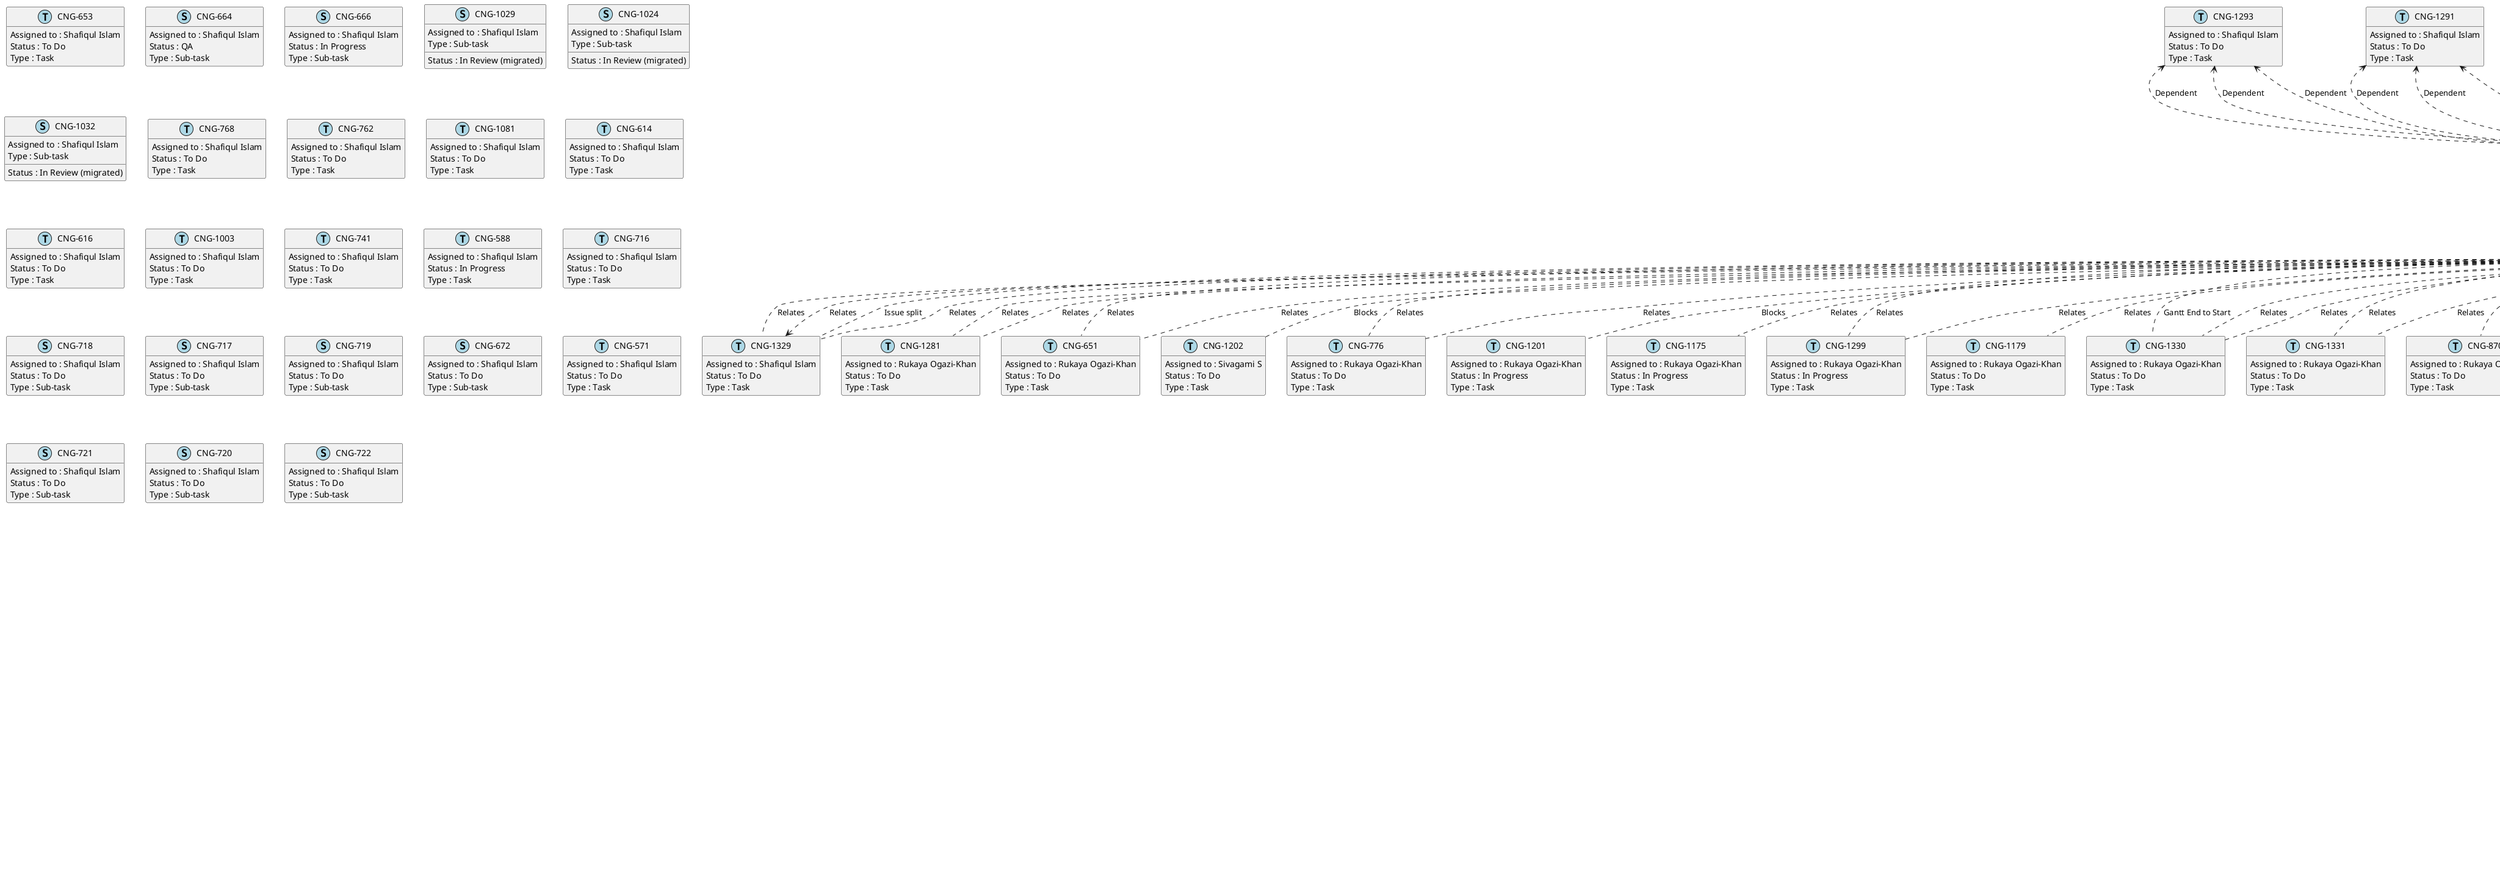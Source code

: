 @startuml
'https://plantuml.com/class-diagram

' GENERATE CLASS DIAGRAM ===========
' Generated at    : Mon Apr 15 12:46:43 CEST 2024

hide empty members

legend
Jira Ticket Status
----
(QA) : 4
(IN UAT) : 1
(In Review (migrated)) : 3
(To Do) : 98
(Dev Review) : 3
(In Work) : 1
(Under Investigation) : 1
(UAT) : 1
(In Progress) : 31
(On Hold / Monitoring) : 1
----
Jira Ticket Types
----
(Risks) : 4
(Task) : 97
(Issue) : 1
(Work Request) : 1
(Bug) : 4
(Sub-task) : 23
(Story) : 13
(New Feature) : 1
end legend


' Tickets =======
class "CNG-1163" << (T,lightblue) >> {
  Assigned to : Shafiqul Islam
  Status : To Do
  Type : Task
}

class "CNG-1281" << (T,lightblue) >> {
  Assigned to : Rukaya Ogazi-Khan
  Status : To Do
  Type : Task
}

class "CNG-385" << (T,lightblue) >> {
  Assigned to : Shafiqul Islam
  Status : To Do
  Type : Task
}

class "CNG-55" << (S,lightgreen) >> {
  Assigned to : Shafiqul Islam
  Status : To Do
  Type : Story
}

class "CNG-1329" << (T,lightblue) >> {
  Assigned to : Shafiqul Islam
  Status : To Do
  Type : Task
}

class "CNG-1208" << (T,lightblue) >> {
  Assigned to : Shafiqul Islam
  Status : To Do
  Type : Task
}

class "CNG-651" << (T,lightblue) >> {
  Assigned to : Rukaya Ogazi-Khan
  Status : To Do
  Type : Task
}

class "CNG-653" << (T,lightblue) >> {
  Assigned to : Shafiqul Islam
  Status : To Do
  Type : Task
}

class "CNG-1202" << (T,lightblue) >> {
  Assigned to : Sivagami S
  Status : To Do
  Type : Task
}

class "CNG-1203" << (S,lightblue) >> {
  Assigned to : Shafiqul Islam
  Status : In Progress
  Type : Sub-task
}

class "CNG-773" << (T,lightblue) >> {
  Assigned to : Merin Joseph
  Status : In Progress
  Type : Task
}

class "CNG-655" << (N,lightgreen) >> {
  Status : To Do
  Type : New Feature
}

class "CNG-776" << (T,lightblue) >> {
  Assigned to : Rukaya Ogazi-Khan
  Status : To Do
  Type : Task
}

class "CNG-1289" << (T,lightblue) >> {
  Status : To Do
  Type : Task
}

class "CNG-1201" << (T,lightblue) >> {
  Assigned to : Rukaya Ogazi-Khan
  Status : In Progress
  Type : Task
}

class "CNG-415" << (T,lightblue) >> {
  Assigned to : Shafiqul Islam
  Status : To Do
  Type : Task
}

class "CNG-536" << (B,red) >> {
  Assigned to : Sulafa Malik
  Status : IN UAT
  Type : Bug
}

class "CNG-1175" << (T,lightblue) >> {
  Assigned to : Rukaya Ogazi-Khan
  Status : In Progress
  Type : Task
}

class "CNG-1293" << (T,lightblue) >> {
  Assigned to : Shafiqul Islam
  Status : To Do
  Type : Task
}

class "CNG-1173" << (S,lightblue) >> {
  Status : To Do
  Type : Sub-task
}

class "CNG-1291" << (T,lightblue) >> {
  Assigned to : Shafiqul Islam
  Status : To Do
  Type : Task
}

class "CNG-393" << (S,lightgreen) >> {
  Assigned to : Deepak Ingwale
  Status : In Progress
  Type : Story
}

class "CNG-1292" << (T,lightblue) >> {
  Assigned to : Shafiqul Islam
  Status : To Do
  Type : Task
}

class "CNG-395" << (T,lightblue) >> {
  Assigned to : Merin Joseph
  Status : QA
  Type : Task
}

class "CNG-1290" << (T,lightblue) >> {
  Assigned to : Shafiqul Islam
  Status : To Do
  Type : Task
}

class "CNG-67" << (S,lightgreen) >> {
  Assigned to : Jon Funnell
  Status : To Do
  Type : Story
}

class "CNG-707" << (S,lightgreen) >> {
  Assigned to : Anand Dixit
  Status : To Do
  Type : Story
}

class "CNG-664" << (S,lightblue) >> {
  Assigned to : Shafiqul Islam
  Status : QA
  Type : Sub-task
}

class "CNG-300" << (T,lightblue) >> {
  Assigned to : Shafiqul Islam
  Status : To Do
  Type : Task
}

class "CNG-388" << (S,lightgreen) >> {
  Assigned to : Sushant Khandelwal
  Status : In Progress
  Type : Story
}

class "CNG-666" << (S,lightblue) >> {
  Assigned to : Shafiqul Islam
  Status : In Progress
  Type : Sub-task
}

class "CNG-1299" << (T,lightblue) >> {
  Assigned to : Rukaya Ogazi-Khan
  Status : In Progress
  Type : Task
}

class "CNG-269" << (S,lightgreen) >> {
  Assigned to : Abdul Kader Nabil
  Status : Dev Review
  Type : Story
}

class "CNG-1179" << (T,lightblue) >> {
  Assigned to : Rukaya Ogazi-Khan
  Status : To Do
  Type : Task
}

class "CNG-1330" << (T,lightblue) >> {
  Assigned to : Rukaya Ogazi-Khan
  Status : To Do
  Type : Task
}

class "CNG-700" << (T,lightblue) >> {
  Assigned to : Shafiqul Islam
  Status : To Do
  Type : Task
}

class "CNG-1331" << (T,lightblue) >> {
  Assigned to : Rukaya Ogazi-Khan
  Status : To Do
  Type : Task
}

class "CNG-999" << (T,lightblue) >> {
  Assigned to : Amreen Fathima
  Status : QA
  Type : Task
}

class "CNG-1309" << (T,lightblue) >> {
  Assigned to : Shafiqul Islam
  Status : To Do
  Type : Task
}

class "CNG-518" << (T,lightblue) >> {
  Assigned to : Shafiqul Islam
  Status : UAT
  Type : Task
}

class "CNG-1308" << (T,lightblue) >> {
  Assigned to : Shafiqul Islam
  Status : To Do
  Type : Task
}

class "CNG-917" << (T,lightblue) >> {
  Assigned to : Shafiqul Islam
  Status : To Do
  Type : Task
}

class "CNG-871" << (T,lightblue) >> {
  Assigned to : Shafiqul Islam
  Status : To Do
  Type : Task
}

class "CNG-870" << (T,lightblue) >> {
  Assigned to : Rukaya Ogazi-Khan
  Status : To Do
  Type : Task
}

class "CNG-1029" << (S,lightblue) >> {
  Assigned to : Shafiqul Islam
  Status : In Review (migrated)
  Type : Sub-task
}

class "CNG-994" << (R,red) >> {
  Assigned to : Shafiqul Islam
  Status : To Do
  Type : Risks
}

class "CNG-873" << (T,lightblue) >> {
  Assigned to : Paolo Brunasti
  Status : In Progress
  Type : Task
}

class "CNG-1301" << (T,lightblue) >> {
  Assigned to : Rukaya Ogazi-Khan
  Status : To Do
  Type : Task
}

class "CNG-996" << (R,red) >> {
  Assigned to : Shafiqul Islam
  Status : To Do
  Type : Risks
}

class "CNG-1024" << (S,lightblue) >> {
  Assigned to : Shafiqul Islam
  Status : In Review (migrated)
  Type : Sub-task
}

class "CNG-995" << (R,red) >> {
  Assigned to : Shafiqul Islam
  Status : To Do
  Type : Risks
}

class "CNG-1300" << (T,lightblue) >> {
  Assigned to : Dileep
  Status : In Progress
  Type : Task
}

class "CNG-1385" << (T,lightblue) >> {
  Assigned to : Dileep
  Status : To Do
  Type : Task
}

class "CNG-997" << (R,red) >> {
  Assigned to : Shafiqul Islam
  Status : To Do
  Type : Risks
}

class "CNG-1032" << (S,lightblue) >> {
  Assigned to : Shafiqul Islam
  Status : In Review (migrated)
  Type : Sub-task
}

class "CNG-768" << (T,lightblue) >> {
  Assigned to : Shafiqul Islam
  Status : To Do
  Type : Task
}

class "CNG-647" << (T,lightblue) >> {
  Assigned to : Shafiqul Islam
  Status : To Do
  Type : Task
}

class "CNG-529" << (T,lightblue) >> {
  Assigned to : Rukaya Ogazi-Khan
  Status : To Do
  Type : Task
}

class "CNG-407" << (B,red) >> {
  Assigned to : Shafiqul Islam
  Status : On Hold / Monitoring
  Type : Bug
}

class "CNG-1318" << (T,lightblue) >> {
  Assigned to : BharathKum Sarangarajan
  Status : To Do
  Type : Task
}

class "CNG-48" << (S,lightgreen) >> {
  Assigned to : Nigel Hassett
  Status : To Do
  Type : Story
}

class "CNG-1316" << (T,lightblue) >> {
  Status : To Do
  Type : Task
}

class "CNG-760" << (T,lightblue) >> {
  Assigned to : Shafiqul Islam
  Status : In Progress
  Type : Task
}

class "CNG-367" << (B,red) >> {
  Assigned to : Shafiqul Islam
  Status : In Work
  Type : Bug
}

class "CNG-1279" << (T,lightblue) >> {
  Assigned to : Rukaya Ogazi-Khan
  Status : To Do
  Type : Task
}

class "CNG-762" << (T,lightblue) >> {
  Assigned to : Shafiqul Islam
  Status : To Do
  Type : Task
}

class "CNG-1310" << (T,lightblue) >> {
  Assigned to : Shafiqul Islam
  Status : To Do
  Type : Task
}

class "CNG-1156" << (T,lightblue) >> {
  Assigned to : Rukaya Ogazi-Khan
  Status : To Do
  Type : Task
}

class "CNG-1154" << (T,lightblue) >> {
  Assigned to : Rukaya Ogazi-Khan
  Status : To Do
  Type : Task
}

class "CNG-887" << (B,red) >> {
  Assigned to : Riti Agarwal
  Status : Under Investigation
  Type : Bug
}

class "CNG-1361" << (T,lightblue) >> {
  Status : In Progress
  Type : Task
}

class "CNG-1360" << (T,lightblue) >> {
  Assigned to : Dileep
  Status : In Progress
  Type : Task
}

class "CNG-1081" << (T,lightblue) >> {
  Assigned to : Shafiqul Islam
  Status : To Do
  Type : Task
}

class "CNG-90" << (S,lightgreen) >> {
  Assigned to : Merin Joseph
  Status : QA
  Type : Story
}

class "CNG-615" << (T,lightblue) >> {
  Assigned to : Shafiqul Islam
  Status : To Do
  Type : Task
}

class "CNG-339" << (T,lightblue) >> {
  Assigned to : Abinaya Arumugasamy
  Status : Dev Review
  Type : Task
}

class "CNG-614" << (T,lightblue) >> {
  Assigned to : Shafiqul Islam
  Status : To Do
  Type : Task
}

class "CNG-616" << (T,lightblue) >> {
  Assigned to : Shafiqul Islam
  Status : To Do
  Type : Task
}

class "CNG-739" << (T,lightblue) >> {
  Assigned to : Shafiqul Islam
  Status : To Do
  Type : Task
}

class "CNG-1008" << (T,lightblue) >> {
  Status : To Do
  Type : Task
}

class "CNG-697" << (T,lightblue) >> {
  Assigned to : Shafiqul Islam
  Status : In Progress
  Type : Task
}

class "CNG-696" << (T,lightblue) >> {
  Assigned to : Shafiqul Islam
  Status : In Progress
  Type : Task
}

class "CNG-850" << (T,lightblue) >> {
  Status : To Do
  Type : Task
}

class "CNG-1003" << (T,lightblue) >> {
  Assigned to : Shafiqul Islam
  Status : To Do
  Type : Task
}

class "CNG-1363" << (T,lightblue) >> {
  Status : To Do
  Type : Task
}

class "CNG-733" << (T,lightblue) >> {
  Assigned to : Shafiqul Islam
  Status : In Progress
  Type : Task
}

class "CNG-975" << (T,lightblue) >> {
  Assigned to : Anand Jajoo
  Status : In Progress
  Type : Task
}

class "CNG-1010" << (I,orange) >> {
  Assigned to : Shafiqul Islam
  Status : To Do
  Type : Issue
}

class "CNG-590" << (S,lightblue) >> {
  Assigned to : Shafiqul Islam
  Status : To Do
  Type : Sub-task
}

class "CNG-591" << (S,lightblue) >> {
  Assigned to : Shafiqul Islam
  Status : To Do
  Type : Sub-task
}

class "CNG-626" << (T,lightblue) >> {
  Assigned to : Shafiqul Islam
  Status : To Do
  Type : Task
}

class "CNG-902" << (T,lightblue) >> {
  Assigned to : Rukaya Ogazi-Khan
  Status : To Do
  Type : Task
}

class "CNG-506" << (T,lightblue) >> {
  Status : To Do
  Type : Task
}

class "CNG-508" << (T,lightblue) >> {
  Assigned to : Rukaya Ogazi-Khan
  Status : To Do
  Type : Task
}

class "CNG-906" << (T,lightblue) >> {
  Assigned to : Rukaya Ogazi-Khan
  Status : To Do
  Type : Task
}

class "CNG-981" << (T,lightblue) >> {
  Status : In Progress
  Type : Task
}

class "CNG-1017" << (T,lightblue) >> {
  Assigned to : Shafiqul Islam
  Status : To Do
  Type : Task
}

class "CNG-1378" << (T,lightblue) >> {
  Status : To Do
  Type : Task
}

class "CNG-741" << (T,lightblue) >> {
  Assigned to : Shafiqul Islam
  Status : To Do
  Type : Task
}

class "CNG-740" << (T,lightblue) >> {
  Assigned to : Shafiqul Islam
  Status : To Do
  Type : Task
}

class "CNG-589" << (S,lightblue) >> {
  Assigned to : Shafiqul Islam
  Status : In Progress
  Type : Sub-task
}

class "CNG-984" << (T,lightblue) >> {
  Status : To Do
  Type : Task
}

class "CNG-588" << (T,lightblue) >> {
  Assigned to : Shafiqul Islam
  Status : In Progress
  Type : Task
}

class "CNG-624" << (T,lightblue) >> {
  Assigned to : Anand Dixit
  Status : To Do
  Type : Task
}

class "CNG-986" << (W,lightblue) >> {
  Assigned to : Shafiqul Islam
  Status : To Do
  Type : Work Request
}

class "CNG-865" << (T,lightblue) >> {
  Assigned to : Nigel Hassett
  Status : To Do
  Type : Task
}

class "CNG-1186" << (T,lightblue) >> {
  Assigned to : Shafiqul Islam
  Status : To Do
  Type : Task
}

class "CNG-1183" << (T,lightblue) >> {
  Assigned to : Rukaya Ogazi-Khan
  Status : To Do
  Type : Task
}

class "CNG-1060" << (T,lightblue) >> {
  Assigned to : Rukaya Ogazi-Khan
  Status : To Do
  Type : Task
}

class "CNG-1182" << (T,lightblue) >> {
  Assigned to : Shafiqul Islam
  Status : To Do
  Type : Task
}

class "CNG-440" << (T,lightblue) >> {
  Assigned to : Shafiqul Islam
  Status : To Do
  Type : Task
}

class "CNG-70" << (S,lightgreen) >> {
  Assigned to : Sushant Khandelwal
  Status : In Progress
  Type : Story
}

class "CNG-71" << (S,lightgreen) >> {
  Assigned to : BharathKum Sarangarajan
  Status : To Do
  Type : Story
}

class "CNG-74" << (S,lightgreen) >> {
  Assigned to : Shafiqul Islam
  Status : To Do
  Type : Story
}

class "CNG-716" << (T,lightblue) >> {
  Assigned to : Shafiqul Islam
  Status : To Do
  Type : Task
}

class "CNG-718" << (S,lightblue) >> {
  Assigned to : Shafiqul Islam
  Status : To Do
  Type : Sub-task
}

class "CNG-717" << (S,lightblue) >> {
  Assigned to : Shafiqul Islam
  Status : To Do
  Type : Sub-task
}

class "CNG-719" << (S,lightblue) >> {
  Assigned to : Shafiqul Islam
  Status : To Do
  Type : Sub-task
}

class "CNG-672" << (S,lightblue) >> {
  Assigned to : Shafiqul Islam
  Status : To Do
  Type : Sub-task
}

class "CNG-795" << (T,lightblue) >> {
  Assigned to : Shafiqul Islam
  Status : In Progress
  Type : Task
}

class "CNG-710" << (S,lightblue) >> {
  Assigned to : Shafiqul Islam
  Status : To Do
  Type : Sub-task
}

class "CNG-556" << (S,lightblue) >> {
  Assigned to : Shafiqul Islam
  Status : Dev Review
  Type : Sub-task
}

class "CNG-1189" << (T,lightblue) >> {
  Assigned to : Rukaya Ogazi-Khan
  Status : To Do
  Type : Task
}

class "CNG-679" << (S,lightblue) >> {
  Status : In Progress
  Type : Sub-task
}

class "CNG-558" << (S,lightblue) >> {
  Status : To Do
  Type : Sub-task
}

class "CNG-953" << (T,lightblue) >> {
  Assigned to : Nigel Hassett
  Status : To Do
  Type : Task
}

class "CNG-557" << (S,lightblue) >> {
  Assigned to : Shafiqul Islam
  Status : In Progress
  Type : Sub-task
}

class "CNG-1075" << (T,lightblue) >> {
  Assigned to : Rukaya Ogazi-Khan
  Status : In Progress
  Type : Task
}

class "CNG-1230" << (T,lightblue) >> {
  Assigned to : Shafiqul Islam
  Status : In Progress
  Type : Task
}

class "CNG-1195" << (T,lightblue) >> {
  Assigned to : Rukaya Ogazi-Khan
  Status : In Progress
  Type : Task
}

class "CNG-1190" << (T,lightblue) >> {
  Assigned to : Shafiqul Islam
  Status : To Do
  Type : Task
}

class "CNG-571" << (T,lightblue) >> {
  Assigned to : Shafiqul Islam
  Status : To Do
  Type : Task
}

class "CNG-1191" << (T,lightblue) >> {
  Assigned to : Shafiqul Islam
  Status : To Do
  Type : Task
}

class "CNG-82" << (S,lightgreen) >> {
  Assigned to : Sushant Khandelwal
  Status : In Progress
  Type : Story
}

class "CNG-85" << (S,lightgreen) >> {
  Assigned to : Shafiqul Islam
  Status : To Do
  Type : Story
}

class "CNG-684" << (S,lightblue) >> {
  Assigned to : Shafiqul Islam
  Status : To Do
  Type : Sub-task
}

class "CNG-1236" << (T,lightblue) >> {
  Status : In Progress
  Type : Task
}

class "CNG-721" << (S,lightblue) >> {
  Assigned to : Shafiqul Islam
  Status : To Do
  Type : Sub-task
}

class "CNG-1233" << (T,lightblue) >> {
  Assigned to : Shafiqul Islam
  Status : In Progress
  Type : Task
}

class "CNG-720" << (S,lightblue) >> {
  Assigned to : Shafiqul Islam
  Status : To Do
  Type : Sub-task
}

class "CNG-1198" << (T,lightblue) >> {
  Assigned to : Rukaya Ogazi-Khan
  Status : In Progress
  Type : Task
}

class "CNG-964" << (T,lightblue) >> {
  Assigned to : Iswarya Gunasegaran
  Status : To Do
  Type : Task
}

class "CNG-1199" << (T,lightblue) >> {
  Assigned to : BharathKum Sarangarajan
  Status : To Do
  Type : Task
}

class "CNG-722" << (S,lightblue) >> {
  Assigned to : Shafiqul Islam
  Status : To Do
  Type : Sub-task
}



' Links =======
"CNG-1329" <.. "CNG-733" : Relates
"CNG-1208" <.. "CNG-710" : Relates
"CNG-1208" <.. "CNG-710" : Relates
"CNG-415" <.. "CNG-269" : Automates
"CNG-415" <.. "CNG-440" : Relates
"CNG-415" <.. "CNG-385" : Relates
"CNG-415" <.. "CNG-679" : Relates
"CNG-415" <.. "CNG-440" : Relates
"CNG-415" <.. "CNG-385" : Relates
"CNG-415" <.. "CNG-679" : Relates
"CNG-300" <.. "CNG-679" : Relates
"CNG-1309" <.. "CNG-1163" : Dependent
"CNG-1309" <.. "CNG-1163" : Dependent
"CNG-1309" <.. "CNG-1163" : Dependent
"CNG-518" <.. "CNG-684" : Relates
"CNG-518" <.. "CNG-739" : Relates
"CNG-518" <.. "CNG-684" : Relates
"CNG-518" <.. "CNG-739" : Relates
"CNG-1308" <.. "CNG-1163" : Dependent
"CNG-1308" <.. "CNG-1163" : Dependent
"CNG-1308" <.. "CNG-1163" : Dependent
"CNG-871" <.. "CNG-626" : Automates
"CNG-994" <.. "CNG-984" : Relates
"CNG-996" <.. "CNG-984" : Relates
"CNG-995" <.. "CNG-984" : Relates
"CNG-997" <.. "CNG-984" : Relates
"CNG-647" <.. "CNG-626" : Automates
"CNG-647" <.. "CNG-67" : Dependent
"CNG-647" <.. "CNG-67" : Dependent
"CNG-647" <.. "CNG-1173" : Feature
"CNG-647" <.. "CNG-67" : Dependent
"CNG-647" <.. "CNG-1173" : Feature
"CNG-407" <.. "CNG-684" : Relates
"CNG-407" <.. "CNG-684" : Relates
"CNG-760" <.. "CNG-1008" : Dependent
"CNG-760" <.. "CNG-1008" : Dependent
"CNG-760" <.. "CNG-1008" : Dependent
"CNG-1310" <.. "CNG-1163" : Dependent
"CNG-1310" <.. "CNG-1163" : Dependent
"CNG-1310" <.. "CNG-1163" : Dependent
"CNG-697" <.. "CNG-696" : Relates
"CNG-696" <.. "CNG-850" : Relates
"CNG-696" <.. "CNG-697" : Relates
"CNG-696" <.. "CNG-740" : Relates
"CNG-696" <.. "CNG-697" : Relates
"CNG-696" <.. "CNG-740" : Relates
"CNG-590" <.. "CNG-1361" : Relates
"CNG-590" <.. "CNG-339" : Relates
"CNG-590" <.. "CNG-339" : Relates
"CNG-591" <.. "CNG-1378" : Relates
"CNG-591" <.. "CNG-339" : Relates
"CNG-591" <.. "CNG-339" : Relates
"CNG-589" <.. "CNG-1363" : Relates
"CNG-589" <.. "CNG-1363" : Relates
"CNG-440" <.. "CNG-415" : Relates
"CNG-440" <.. "CNG-679" : Relates
"CNG-440" <.. "CNG-679" : Relates
"CNG-795" <.. "CNG-953" : Relates
"CNG-795" <.. "CNG-964" : Relates
"CNG-795" <.. "CNG-981" : Relates
"CNG-795" <.. "CNG-986" : Relates
"CNG-795" <.. "CNG-887" : Relates
"CNG-795" <.. "CNG-887" : Relates
"CNG-556" <.. "CNG-557" : Dependent
"CNG-556" <.. "CNG-557" : Dependent
"CNG-556" <.. "CNG-557" : Dependent
"CNG-557" <.. "CNG-558" : Dependent
"CNG-557" <.. "CNG-873" : Relates
"CNG-557" <.. "CNG-1289" : Relates
"CNG-557" <.. "CNG-558" : Dependent
"CNG-557" <.. "CNG-558" : Dependent
"CNG-684" <.. "CNG-367" : Automates
"CNG-684" <.. "CNG-518" : Relates
"CNG-684" <.. "CNG-536" : Relates
"CNG-684" <.. "CNG-74" : Relates
"CNG-684" <.. "CNG-71" : Relates
"CNG-684" <.. "CNG-70" : Relates
"CNG-684" <.. "CNG-407" : Relates
"CNG-684" <.. "CNG-55" : Relates
"CNG-684" <.. "CNG-1318" : Relates
"CNG-684" <.. "CNG-90" : Relates
"CNG-684" <.. "CNG-999" : Relates
"CNG-684" <.. "CNG-90" : Relates
"CNG-684" <.. "CNG-999" : Relates
"CNG-700" <.. "CNG-999" : Relates
"CNG-700" <.. "CNG-1017" : Relates
"CNG-700" <.. "CNG-707" : Relates
"CNG-700" <.. "CNG-655" : Relates
"CNG-700" <.. "CNG-707" : Relates
"CNG-700" <.. "CNG-655" : Relates
"CNG-917" <.. "CNG-626" : Automates
"CNG-615" <.. "CNG-626" : Automates
"CNG-739" <.. "CNG-518" : Relates
"CNG-733" <.. "CNG-1195" : Automates
"CNG-733" <.. "CNG-1198" : Blocks
"CNG-733" <.. "CNG-1199" : Blocks
"CNG-733" <.. "CNG-1201" : Blocks
"CNG-733" <.. "CNG-1202" : Blocks
"CNG-733" <.. "CNG-1360" : Blocks
"CNG-733" <.. "CNG-1385" : Blocks
"CNG-733" <.. "CNG-1301" : Gantt End to Start
"CNG-733" <.. "CNG-1330" : Gantt End to Start
"CNG-733" <.. "CNG-1329" : Issue split
"CNG-733" <.. "CNG-1075" : Relates
"CNG-733" <.. "CNG-906" : Relates
"CNG-733" <.. "CNG-870" : Relates
"CNG-733" <.. "CNG-902" : Relates
"CNG-733" <.. "CNG-529" : Relates
"CNG-733" <.. "CNG-508" : Relates
"CNG-733" <.. "CNG-1156" : Relates
"CNG-733" <.. "CNG-1175" : Relates
"CNG-733" <.. "CNG-1179" : Relates
"CNG-733" <.. "CNG-1182" : Relates
"CNG-733" <.. "CNG-1183" : Relates
"CNG-733" <.. "CNG-1189" : Relates
"CNG-733" <.. "CNG-1236" : Relates
"CNG-733" <.. "CNG-1279" : Relates
"CNG-733" <.. "CNG-1360" : Automates
"CNG-733" <.. "CNG-1385" : Automates
"CNG-733" <.. "CNG-776" : Relates
"CNG-733" <.. "CNG-1060" : Relates
"CNG-733" <.. "CNG-1154" : Relates
"CNG-733" <.. "CNG-651" : Relates
"CNG-733" <.. "CNG-506" : Relates
"CNG-733" <.. "CNG-1281" : Relates
"CNG-733" <.. "CNG-1299" : Relates
"CNG-733" <.. "CNG-1300" : Relates
"CNG-733" <.. "CNG-1301" : Relates
"CNG-733" <.. "CNG-1330" : Relates
"CNG-733" <.. "CNG-1331" : Relates
"CNG-733" <.. "CNG-1329" : Relates
"CNG-733" <.. "CNG-1360" : Automates
"CNG-733" <.. "CNG-1385" : Automates
"CNG-733" <.. "CNG-776" : Relates
"CNG-733" <.. "CNG-1060" : Relates
"CNG-733" <.. "CNG-1154" : Relates
"CNG-733" <.. "CNG-651" : Relates
"CNG-733" <.. "CNG-506" : Relates
"CNG-733" <.. "CNG-1281" : Relates
"CNG-733" <.. "CNG-1299" : Relates
"CNG-733" <.. "CNG-1300" : Relates
"CNG-733" <.. "CNG-1301" : Relates
"CNG-733" <.. "CNG-1330" : Relates
"CNG-733" <.. "CNG-1331" : Relates
"CNG-733" <.. "CNG-1329" : Relates
"CNG-626" <.. "CNG-85" : Approval
"CNG-626" <.. "CNG-74" : Approval
"CNG-626" <.. "CNG-48" : Relates
"CNG-626" <.. "CNG-85" : Approval
"CNG-626" <.. "CNG-74" : Approval
"CNG-626" <.. "CNG-48" : Approval
"CNG-626" <.. "CNG-82" : Approval
"CNG-626" <.. "CNG-615" : Approval
"CNG-626" <.. "CNG-624" : Approval
"CNG-626" <.. "CNG-647" : Approval
"CNG-626" <.. "CNG-871" : Approval
"CNG-626" <.. "CNG-917" : Approval
"CNG-626" <.. "CNG-85" : Approval
"CNG-626" <.. "CNG-74" : Approval
"CNG-626" <.. "CNG-48" : Approval
"CNG-626" <.. "CNG-82" : Approval
"CNG-626" <.. "CNG-615" : Approval
"CNG-626" <.. "CNG-624" : Approval
"CNG-626" <.. "CNG-647" : Approval
"CNG-626" <.. "CNG-871" : Approval
"CNG-626" <.. "CNG-917" : Approval
"CNG-740" <.. "CNG-696" : Relates
"CNG-986" <.. "CNG-795" : Relates
"CNG-986" <.. "CNG-795" : Relates
"CNG-710" <.. "CNG-1208" : Relates
"CNG-710" <.. "CNG-873" : Relates
"CNG-710" <.. "CNG-975" : Relates
"CNG-710" <.. "CNG-865" : Relates
"CNG-710" <.. "CNG-975" : Relates
"CNG-710" <.. "CNG-865" : Relates
"CNG-55" <.. "CNG-393" : Dependent
"CNG-55" <.. "CNG-393" : Dependent
"CNG-55" <.. "CNG-1203" : Feature
"CNG-55" <.. "CNG-684" : Relates
"CNG-55" <.. "CNG-773" : Relates
"CNG-55" <.. "CNG-393" : Dependent
"CNG-55" <.. "CNG-1203" : Feature
"CNG-55" <.. "CNG-684" : Relates
"CNG-55" <.. "CNG-773" : Relates
"CNG-1186" <.. "CNG-1173" : Dependent
"CNG-1186" <.. "CNG-1173" : Dependent
"CNG-1186" <.. "CNG-1173" : Dependent
"CNG-1182" <.. "CNG-733" : Relates
"CNG-1182" <.. "CNG-733" : Relates
"CNG-1190" <.. "CNG-679" : Relates
"CNG-1190" <.. "CNG-385" : Issue split
"CNG-1190" <.. "CNG-385" : Issue split
"CNG-1191" <.. "CNG-70" : Relates
"CNG-1163" <.. "CNG-733" : Dependent
"CNG-1163" <.. "CNG-733" : Dependent
"CNG-1163" <.. "CNG-733" : Dependent
"CNG-385" <.. "CNG-415" : Relates
"CNG-385" <.. "CNG-679" : Relates
"CNG-385" <.. "CNG-395" : Relates
"CNG-385" <.. "CNG-679" : Relates
"CNG-385" <.. "CNG-395" : Relates
"CNG-1293" <.. "CNG-1233" : Dependent
"CNG-1293" <.. "CNG-1233" : Dependent
"CNG-1293" <.. "CNG-1233" : Dependent
"CNG-1291" <.. "CNG-1233" : Dependent
"CNG-1291" <.. "CNG-1233" : Dependent
"CNG-1291" <.. "CNG-1233" : Dependent
"CNG-1292" <.. "CNG-1233" : Dependent
"CNG-1292" <.. "CNG-1233" : Dependent
"CNG-1292" <.. "CNG-1233" : Dependent
"CNG-1290" <.. "CNG-1233" : Dependent
"CNG-1290" <.. "CNG-1233" : Dependent
"CNG-1290" <.. "CNG-1233" : Dependent
"CNG-367" <.. "CNG-684" : Approval
"CNG-367" <.. "CNG-1316" : Relates
"CNG-367" <.. "CNG-684" : Approval
"CNG-367" <.. "CNG-684" : Approval
"CNG-1010" <.. "CNG-984" : Relates
"CNG-1010" <.. "CNG-984" : Relates
"CNG-1017" <.. "CNG-388" : Dependent
"CNG-1017" <.. "CNG-388" : Dependent
"CNG-1017" <.. "CNG-700" : Relates
"CNG-1017" <.. "CNG-388" : Dependent
"CNG-1017" <.. "CNG-700" : Relates
"CNG-74" <.. "CNG-626" : Automates
"CNG-74" <.. "CNG-684" : Relates
"CNG-74" <.. "CNG-684" : Relates
"CNG-1230" <.. "CNG-873" : Relates
"CNG-85" <.. "CNG-626" : Automates
"CNG-1233" <.. "CNG-733" : Dependent
"CNG-1233" <.. "CNG-733" : Dependent
"CNG-1233" <.. "CNG-733" : Dependent


@enduml
